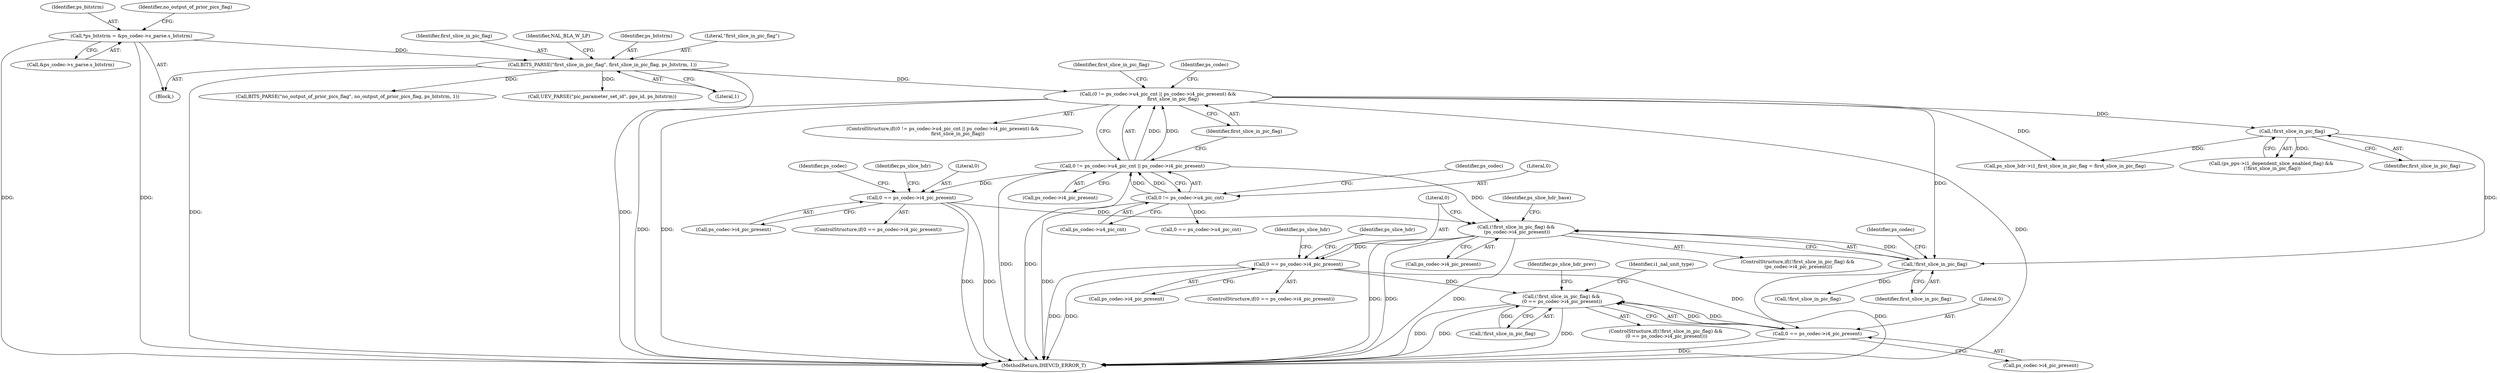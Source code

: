 digraph "0_Android_a1424724a00d62ac5efa0e27953eed66850d662f@pointer" {
"1001615" [label="(Call,(!first_slice_in_pic_flag) &&\n (ps_codec->i4_pic_present))"];
"1001616" [label="(Call,!first_slice_in_pic_flag)"];
"1000284" [label="(Call,(0 != ps_codec->u4_pic_cnt || ps_codec->i4_pic_present) &&\n                    first_slice_in_pic_flag)"];
"1000285" [label="(Call,0 != ps_codec->u4_pic_cnt || ps_codec->i4_pic_present)"];
"1000286" [label="(Call,0 != ps_codec->u4_pic_cnt)"];
"1000190" [label="(Call,BITS_PARSE(\"first_slice_in_pic_flag\", first_slice_in_pic_flag, ps_bitstrm, 1))"];
"1000147" [label="(Call,*ps_bitstrm = &ps_codec->s_parse.s_bitstrm)"];
"1000419" [label="(Call,!first_slice_in_pic_flag)"];
"1000385" [label="(Call,0 == ps_codec->i4_pic_present)"];
"1001648" [label="(Call,0 == ps_codec->i4_pic_present)"];
"1002487" [label="(Call,(!first_slice_in_pic_flag) &&\n (0 == ps_codec->i4_pic_present))"];
"1002490" [label="(Call,0 == ps_codec->i4_pic_present)"];
"1000192" [label="(Identifier,first_slice_in_pic_flag)"];
"1000198" [label="(Identifier,NAL_BLA_W_LP)"];
"1000209" [label="(Call,UEV_PARSE(\"pic_parameter_set_id\", pps_id, ps_bitstrm))"];
"1001656" [label="(Identifier,ps_slice_hdr)"];
"1001650" [label="(Call,ps_codec->i4_pic_present)"];
"1000419" [label="(Call,!first_slice_in_pic_flag)"];
"1001671" [label="(Identifier,ps_slice_hdr)"];
"1001679" [label="(Call,!first_slice_in_pic_flag)"];
"1000194" [label="(Literal,1)"];
"1001649" [label="(Literal,0)"];
"1000291" [label="(Call,ps_codec->i4_pic_present)"];
"1000190" [label="(Call,BITS_PARSE(\"first_slice_in_pic_flag\", first_slice_in_pic_flag, ps_bitstrm, 1))"];
"1000387" [label="(Call,ps_codec->i4_pic_present)"];
"1000384" [label="(ControlStructure,if(0 == ps_codec->i4_pic_present))"];
"1000373" [label="(Identifier,first_slice_in_pic_flag)"];
"1000398" [label="(Identifier,ps_slice_hdr)"];
"1000193" [label="(Identifier,ps_bitstrm)"];
"1002606" [label="(MethodReturn,IHEVCD_ERROR_T)"];
"1000147" [label="(Call,*ps_bitstrm = &ps_codec->s_parse.s_bitstrm)"];
"1001616" [label="(Call,!first_slice_in_pic_flag)"];
"1001614" [label="(ControlStructure,if((!first_slice_in_pic_flag) &&\n (ps_codec->i4_pic_present)))"];
"1000285" [label="(Call,0 != ps_codec->u4_pic_cnt || ps_codec->i4_pic_present)"];
"1000149" [label="(Call,&ps_codec->s_parse.s_bitstrm)"];
"1002487" [label="(Call,(!first_slice_in_pic_flag) &&\n (0 == ps_codec->i4_pic_present))"];
"1000386" [label="(Literal,0)"];
"1000415" [label="(Call,(ps_pps->i1_dependent_slice_enabled_flag) &&\n (!first_slice_in_pic_flag))"];
"1002491" [label="(Literal,0)"];
"1001647" [label="(ControlStructure,if(0 == ps_codec->i4_pic_present))"];
"1000286" [label="(Call,0 != ps_codec->u4_pic_cnt)"];
"1001618" [label="(Call,ps_codec->i4_pic_present)"];
"1000191" [label="(Literal,\"first_slice_in_pic_flag\")"];
"1002490" [label="(Call,0 == ps_codec->i4_pic_present)"];
"1000283" [label="(ControlStructure,if((0 != ps_codec->u4_pic_cnt || ps_codec->i4_pic_present) &&\n                    first_slice_in_pic_flag))"];
"1001619" [label="(Identifier,ps_codec)"];
"1000482" [label="(Call,ps_slice_hdr->i1_first_slice_in_pic_flag = first_slice_in_pic_flag)"];
"1000287" [label="(Literal,0)"];
"1002498" [label="(Identifier,ps_slice_hdr_prev)"];
"1000284" [label="(Call,(0 != ps_codec->u4_pic_cnt || ps_codec->i4_pic_present) &&\n                    first_slice_in_pic_flag)"];
"1002573" [label="(Identifier,i1_nal_unit_type)"];
"1001615" [label="(Call,(!first_slice_in_pic_flag) &&\n (ps_codec->i4_pic_present))"];
"1002492" [label="(Call,ps_codec->i4_pic_present)"];
"1000420" [label="(Identifier,first_slice_in_pic_flag)"];
"1000288" [label="(Call,ps_codec->u4_pic_cnt)"];
"1000393" [label="(Identifier,ps_codec)"];
"1000385" [label="(Call,0 == ps_codec->i4_pic_present)"];
"1002486" [label="(ControlStructure,if((!first_slice_in_pic_flag) &&\n (0 == ps_codec->i4_pic_present)))"];
"1002488" [label="(Call,!first_slice_in_pic_flag)"];
"1001624" [label="(Identifier,ps_slice_hdr_base)"];
"1000148" [label="(Identifier,ps_bitstrm)"];
"1002059" [label="(Call,0 == ps_codec->u4_pic_cnt)"];
"1001648" [label="(Call,0 == ps_codec->i4_pic_present)"];
"1000294" [label="(Identifier,first_slice_in_pic_flag)"];
"1001617" [label="(Identifier,first_slice_in_pic_flag)"];
"1000292" [label="(Identifier,ps_codec)"];
"1000132" [label="(Block,)"];
"1000204" [label="(Call,BITS_PARSE(\"no_output_of_prior_pics_flag\", no_output_of_prior_pics_flag, ps_bitstrm, 1))"];
"1000160" [label="(Identifier,no_output_of_prior_pics_flag)"];
"1000298" [label="(Identifier,ps_codec)"];
"1001615" -> "1001614"  [label="AST: "];
"1001615" -> "1001616"  [label="CFG: "];
"1001615" -> "1001618"  [label="CFG: "];
"1001616" -> "1001615"  [label="AST: "];
"1001618" -> "1001615"  [label="AST: "];
"1001624" -> "1001615"  [label="CFG: "];
"1001649" -> "1001615"  [label="CFG: "];
"1001615" -> "1002606"  [label="DDG: "];
"1001615" -> "1002606"  [label="DDG: "];
"1001615" -> "1002606"  [label="DDG: "];
"1001616" -> "1001615"  [label="DDG: "];
"1000285" -> "1001615"  [label="DDG: "];
"1000385" -> "1001615"  [label="DDG: "];
"1001615" -> "1001648"  [label="DDG: "];
"1001616" -> "1001617"  [label="CFG: "];
"1001617" -> "1001616"  [label="AST: "];
"1001619" -> "1001616"  [label="CFG: "];
"1001616" -> "1002606"  [label="DDG: "];
"1000284" -> "1001616"  [label="DDG: "];
"1000419" -> "1001616"  [label="DDG: "];
"1001616" -> "1001679"  [label="DDG: "];
"1000284" -> "1000283"  [label="AST: "];
"1000284" -> "1000285"  [label="CFG: "];
"1000284" -> "1000294"  [label="CFG: "];
"1000285" -> "1000284"  [label="AST: "];
"1000294" -> "1000284"  [label="AST: "];
"1000298" -> "1000284"  [label="CFG: "];
"1000373" -> "1000284"  [label="CFG: "];
"1000284" -> "1002606"  [label="DDG: "];
"1000284" -> "1002606"  [label="DDG: "];
"1000284" -> "1002606"  [label="DDG: "];
"1000285" -> "1000284"  [label="DDG: "];
"1000285" -> "1000284"  [label="DDG: "];
"1000190" -> "1000284"  [label="DDG: "];
"1000284" -> "1000419"  [label="DDG: "];
"1000284" -> "1000482"  [label="DDG: "];
"1000285" -> "1000286"  [label="CFG: "];
"1000285" -> "1000291"  [label="CFG: "];
"1000286" -> "1000285"  [label="AST: "];
"1000291" -> "1000285"  [label="AST: "];
"1000294" -> "1000285"  [label="CFG: "];
"1000285" -> "1002606"  [label="DDG: "];
"1000285" -> "1002606"  [label="DDG: "];
"1000286" -> "1000285"  [label="DDG: "];
"1000286" -> "1000285"  [label="DDG: "];
"1000285" -> "1000385"  [label="DDG: "];
"1000286" -> "1000288"  [label="CFG: "];
"1000287" -> "1000286"  [label="AST: "];
"1000288" -> "1000286"  [label="AST: "];
"1000292" -> "1000286"  [label="CFG: "];
"1000286" -> "1002606"  [label="DDG: "];
"1000286" -> "1002059"  [label="DDG: "];
"1000190" -> "1000132"  [label="AST: "];
"1000190" -> "1000194"  [label="CFG: "];
"1000191" -> "1000190"  [label="AST: "];
"1000192" -> "1000190"  [label="AST: "];
"1000193" -> "1000190"  [label="AST: "];
"1000194" -> "1000190"  [label="AST: "];
"1000198" -> "1000190"  [label="CFG: "];
"1000190" -> "1002606"  [label="DDG: "];
"1000190" -> "1002606"  [label="DDG: "];
"1000147" -> "1000190"  [label="DDG: "];
"1000190" -> "1000204"  [label="DDG: "];
"1000190" -> "1000209"  [label="DDG: "];
"1000147" -> "1000132"  [label="AST: "];
"1000147" -> "1000149"  [label="CFG: "];
"1000148" -> "1000147"  [label="AST: "];
"1000149" -> "1000147"  [label="AST: "];
"1000160" -> "1000147"  [label="CFG: "];
"1000147" -> "1002606"  [label="DDG: "];
"1000147" -> "1002606"  [label="DDG: "];
"1000419" -> "1000415"  [label="AST: "];
"1000419" -> "1000420"  [label="CFG: "];
"1000420" -> "1000419"  [label="AST: "];
"1000415" -> "1000419"  [label="CFG: "];
"1000419" -> "1000415"  [label="DDG: "];
"1000419" -> "1000482"  [label="DDG: "];
"1000385" -> "1000384"  [label="AST: "];
"1000385" -> "1000387"  [label="CFG: "];
"1000386" -> "1000385"  [label="AST: "];
"1000387" -> "1000385"  [label="AST: "];
"1000393" -> "1000385"  [label="CFG: "];
"1000398" -> "1000385"  [label="CFG: "];
"1000385" -> "1002606"  [label="DDG: "];
"1000385" -> "1002606"  [label="DDG: "];
"1001648" -> "1001647"  [label="AST: "];
"1001648" -> "1001650"  [label="CFG: "];
"1001649" -> "1001648"  [label="AST: "];
"1001650" -> "1001648"  [label="AST: "];
"1001656" -> "1001648"  [label="CFG: "];
"1001671" -> "1001648"  [label="CFG: "];
"1001648" -> "1002606"  [label="DDG: "];
"1001648" -> "1002606"  [label="DDG: "];
"1001648" -> "1002487"  [label="DDG: "];
"1001648" -> "1002490"  [label="DDG: "];
"1002487" -> "1002486"  [label="AST: "];
"1002487" -> "1002488"  [label="CFG: "];
"1002487" -> "1002490"  [label="CFG: "];
"1002488" -> "1002487"  [label="AST: "];
"1002490" -> "1002487"  [label="AST: "];
"1002498" -> "1002487"  [label="CFG: "];
"1002573" -> "1002487"  [label="CFG: "];
"1002487" -> "1002606"  [label="DDG: "];
"1002487" -> "1002606"  [label="DDG: "];
"1002487" -> "1002606"  [label="DDG: "];
"1002488" -> "1002487"  [label="DDG: "];
"1002490" -> "1002487"  [label="DDG: "];
"1002490" -> "1002487"  [label="DDG: "];
"1002490" -> "1002492"  [label="CFG: "];
"1002491" -> "1002490"  [label="AST: "];
"1002492" -> "1002490"  [label="AST: "];
"1002490" -> "1002606"  [label="DDG: "];
}
